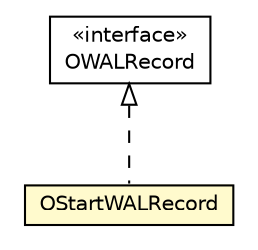 #!/usr/local/bin/dot
#
# Class diagram 
# Generated by UMLGraph version R5_6-24-gf6e263 (http://www.umlgraph.org/)
#

digraph G {
	edge [fontname="Helvetica",fontsize=10,labelfontname="Helvetica",labelfontsize=10];
	node [fontname="Helvetica",fontsize=10,shape=plaintext];
	nodesep=0.25;
	ranksep=0.5;
	// com.orientechnologies.orient.core.storage.impl.local.paginated.wal.OWALRecord
	c6885766 [label=<<table title="com.orientechnologies.orient.core.storage.impl.local.paginated.wal.OWALRecord" border="0" cellborder="1" cellspacing="0" cellpadding="2" port="p" href="../OWALRecord.html">
		<tr><td><table border="0" cellspacing="0" cellpadding="1">
<tr><td align="center" balign="center"> &#171;interface&#187; </td></tr>
<tr><td align="center" balign="center"> OWALRecord </td></tr>
		</table></td></tr>
		</table>>, URL="../OWALRecord.html", fontname="Helvetica", fontcolor="black", fontsize=10.0];
	// com.orientechnologies.orient.core.storage.impl.local.paginated.wal.cas.OStartWALRecord
	c6885805 [label=<<table title="com.orientechnologies.orient.core.storage.impl.local.paginated.wal.cas.OStartWALRecord" border="0" cellborder="1" cellspacing="0" cellpadding="2" port="p" bgcolor="lemonChiffon" href="./OStartWALRecord.html">
		<tr><td><table border="0" cellspacing="0" cellpadding="1">
<tr><td align="center" balign="center"> OStartWALRecord </td></tr>
		</table></td></tr>
		</table>>, URL="./OStartWALRecord.html", fontname="Helvetica", fontcolor="black", fontsize=10.0];
	//com.orientechnologies.orient.core.storage.impl.local.paginated.wal.cas.OStartWALRecord implements com.orientechnologies.orient.core.storage.impl.local.paginated.wal.OWALRecord
	c6885766:p -> c6885805:p [dir=back,arrowtail=empty,style=dashed];
}

